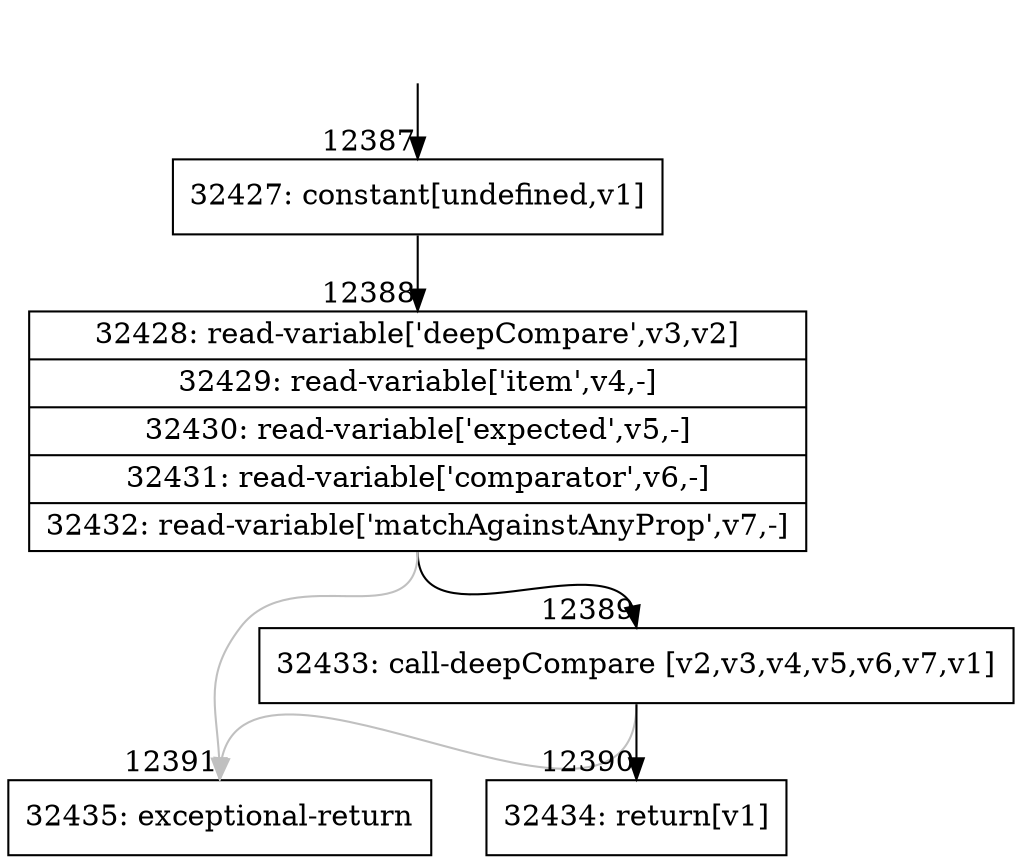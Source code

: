 digraph {
rankdir="TD"
BB_entry964[shape=none,label=""];
BB_entry964 -> BB12387 [tailport=s, headport=n, headlabel="    12387"]
BB12387 [shape=record label="{32427: constant[undefined,v1]}" ] 
BB12387 -> BB12388 [tailport=s, headport=n, headlabel="      12388"]
BB12388 [shape=record label="{32428: read-variable['deepCompare',v3,v2]|32429: read-variable['item',v4,-]|32430: read-variable['expected',v5,-]|32431: read-variable['comparator',v6,-]|32432: read-variable['matchAgainstAnyProp',v7,-]}" ] 
BB12388 -> BB12389 [tailport=s, headport=n, headlabel="      12389"]
BB12388 -> BB12391 [tailport=s, headport=n, color=gray, headlabel="      12391"]
BB12389 [shape=record label="{32433: call-deepCompare [v2,v3,v4,v5,v6,v7,v1]}" ] 
BB12389 -> BB12390 [tailport=s, headport=n, headlabel="      12390"]
BB12389 -> BB12391 [tailport=s, headport=n, color=gray]
BB12390 [shape=record label="{32434: return[v1]}" ] 
BB12391 [shape=record label="{32435: exceptional-return}" ] 
//#$~ 18331
}
